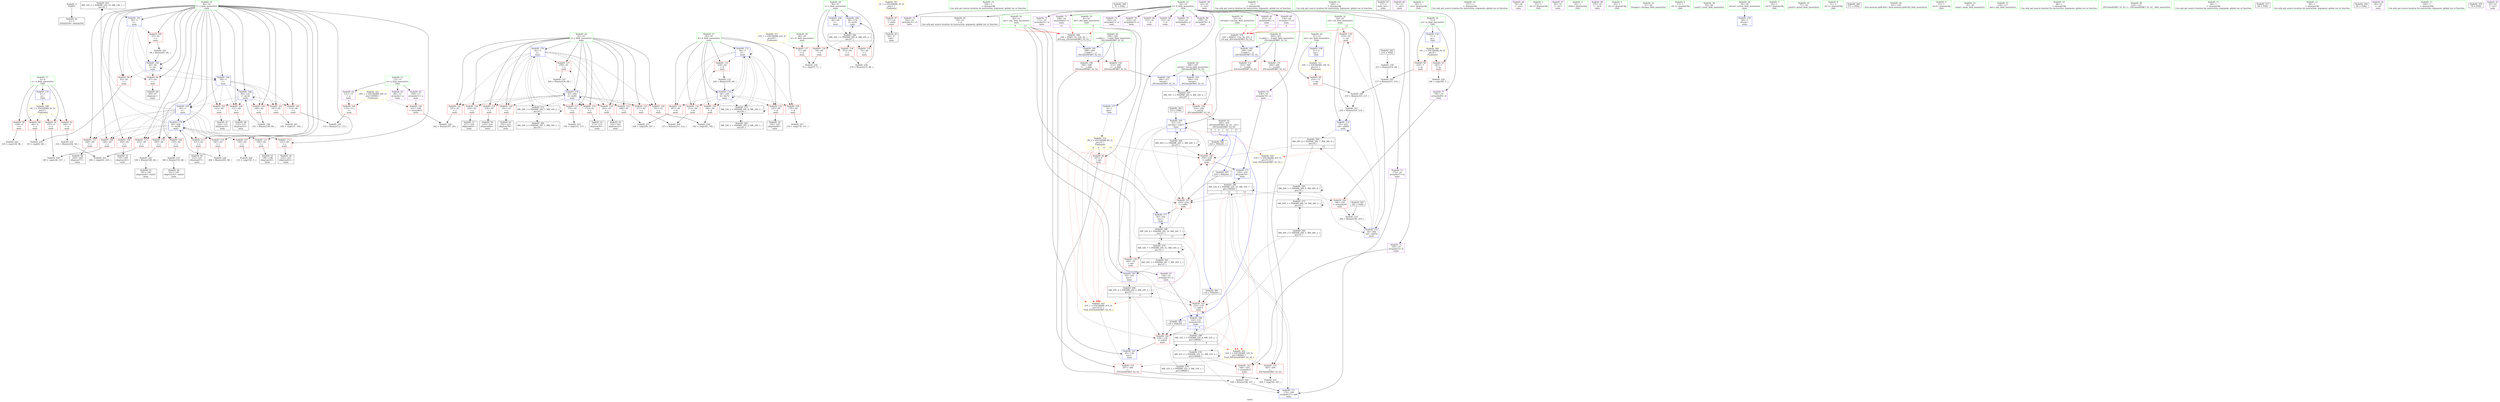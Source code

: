 digraph "SVFG" {
	label="SVFG";

	Node0x563202b89240 [shape=record,color=grey,label="{NodeID: 0\nNullPtr}"];
	Node0x563202b89240 -> Node0x563202baaf00[style=solid];
	Node0x563202bc4a00 [shape=record,color=black,label="{NodeID: 263\nMR_14V_2 = PHI(MR_14V_10, MR_14V_1, )\npts\{41 \}\n}"];
	Node0x563202bc4a00 -> Node0x563202bb3110[style=dashed];
	Node0x563202bb4080 [shape=record,color=blue,label="{NodeID: 180\n46\<--274\nt\<--inc92\nmain\n}"];
	Node0x563202bb4080 -> Node0x563202bc5900[style=dashed];
	Node0x563202bab510 [shape=record,color=red,label="{NodeID: 97\n57\<--24\n\<--stdin\nmain\n}"];
	Node0x563202bab510 -> Node0x563202bab1d0[style=solid];
	Node0x563202ba9690 [shape=record,color=green,label="{NodeID: 14\n104\<--1\n\<--dummyObj\nCan only get source location for instruction, argument, global var or function.}"];
	Node0x563202be7180 [shape=record,color=black,label="{NodeID: 360\n91 = PHI()\n}"];
	Node0x563202bac070 [shape=record,color=red,label="{NodeID: 111\n198\<--40\n\<--i\nmain\n}"];
	Node0x563202bac070 -> Node0x563202baca10[style=solid];
	Node0x563202baa280 [shape=record,color=green,label="{NodeID: 28\n46\<--47\nt\<--t_field_insensitive\nmain\n}"];
	Node0x563202baa280 -> Node0x563202bb1a60[style=solid];
	Node0x563202baa280 -> Node0x563202bb1b30[style=solid];
	Node0x563202baa280 -> Node0x563202bb1c00[style=solid];
	Node0x563202baa280 -> Node0x563202bb3040[style=solid];
	Node0x563202baa280 -> Node0x563202bb4080[style=solid];
	Node0x563202bb1310 [shape=record,color=red,label="{NodeID: 125\n234\<--42\n\<--j\nmain\n}"];
	Node0x563202bb1310 -> Node0x563202bacd50[style=solid];
	Node0x563202baaf00 [shape=record,color=black,label="{NodeID: 42\n2\<--3\ndummyVal\<--dummyVal\n}"];
	Node0x563202bb1e70 [shape=record,color=red,label="{NodeID: 139\n219\<--54\n\<--val\nmain\n}"];
	Node0x563202bb1e70 -> Node0x563202bb8c30[style=solid];
	Node0x563202bacae0 [shape=record,color=black,label="{NodeID: 56\n224\<--223\nidxprom62\<--\nmain\n}"];
	Node0x563202bb84b0 [shape=record,color=grey,label="{NodeID: 236\n274 = Binary(273, 68, )\n}"];
	Node0x563202bb84b0 -> Node0x563202bb4080[style=solid];
	Node0x563202bb29d0 [shape=record,color=red,label="{NodeID: 153\n305\<--304\n\<--\n_ZSt3minIiERKT_S2_S2_\n}"];
	Node0x563202bb29d0 -> Node0x563202bafb90[style=solid];
	Node0x563202bad640 [shape=record,color=purple,label="{NodeID: 70\n162\<--16\narrayidx31\<--d\nmain\n}"];
	Node0x563202bb99b0 [shape=record,color=grey,label="{NodeID: 250\n72 = cmp(70, 71, )\n}"];
	Node0x563202bb35f0 [shape=record,color=blue,label="{NodeID: 167\n50\<--136\nans\<--\nmain\n}"];
	Node0x563202bb35f0 -> Node0x563202bcf300[style=dashed];
	Node0x563202bae1a0 [shape=record,color=purple,label="{NodeID: 84\n63\<--25\n\<--.str.2\nmain\n}"];
	Node0x563202b896e0 [shape=record,color=green,label="{NodeID: 1\n5\<--1\n\<--dummyObj\nCan only get source location for instruction, argument, global var or function.}"];
	Node0x563202bc4f00 [shape=record,color=black,label="{NodeID: 264\nMR_16V_2 = PHI(MR_16V_3, MR_16V_1, )\npts\{43 \}\n}"];
	Node0x563202bc4f00 -> Node0x563202bc7700[style=dashed];
	Node0x563202bb4150 [shape=record,color=blue,label="{NodeID: 181\n298\<--294\n__a.addr\<--__a\n_ZSt3minIiERKT_S2_S2_\n}"];
	Node0x563202bb4150 -> Node0x563202bb2690[style=dashed];
	Node0x563202bb4150 -> Node0x563202bb2760[style=dashed];
	Node0x563202bab5e0 [shape=record,color=red,label="{NodeID: 98\n83\<--40\n\<--i\nmain\n}"];
	Node0x563202bab5e0 -> Node0x563202bb0190[style=solid];
	Node0x563202ba9720 [shape=record,color=green,label="{NodeID: 15\n109\<--1\n\<--dummyObj\nCan only get source location for instruction, argument, global var or function.}"];
	Node0x563202be7280 [shape=record,color=black,label="{NodeID: 361\n203 = PHI()\n}"];
	Node0x563202be7280 -> Node0x563202bb8030[style=solid];
	Node0x563202bac140 [shape=record,color=red,label="{NodeID: 112\n223\<--40\n\<--i\nmain\n}"];
	Node0x563202bac140 -> Node0x563202bacae0[style=solid];
	Node0x563202baa350 [shape=record,color=green,label="{NodeID: 29\n48\<--49\ntt\<--tt_field_insensitive\nmain\n}"];
	Node0x563202baa350 -> Node0x563202bb1cd0[style=solid];
	Node0x563202bb13e0 [shape=record,color=red,label="{NodeID: 126\n251\<--42\n\<--j\nmain\n}"];
	Node0x563202bb13e0 -> Node0x563202bacef0[style=solid];
	Node0x563202bab000 [shape=record,color=black,label="{NodeID: 43\n37\<--5\nmain_ret\<--\nmain\n}"];
	Node0x563202bb1f40 [shape=record,color=red,label="{NodeID: 140\n112\<--111\n\<--\nmain\n}"];
	Node0x563202bb1f40 -> Node0x563202bb90b0[style=solid];
	Node0x563202bacbb0 [shape=record,color=black,label="{NodeID: 57\n227\<--226\nidxprom64\<--\nmain\n}"];
	Node0x563202bb8630 [shape=record,color=grey,label="{NodeID: 237\n160 = Binary(159, 68, )\n}"];
	Node0x563202bb8630 -> Node0x563202bac530[style=solid];
	Node0x563202bb2aa0 [shape=record,color=red,label="{NodeID: 154\n307\<--306\n\<--\n_ZSt3minIiERKT_S2_S2_\n}"];
	Node0x563202bb2aa0 -> Node0x563202bafb90[style=solid];
	Node0x563202bad710 [shape=record,color=purple,label="{NodeID: 71\n165\<--16\narrayidx33\<--d\nmain\n}"];
	Node0x563202bad710 -> Node0x563202bb21b0[style=solid];
	Node0x563202bb9b30 [shape=record,color=grey,label="{NodeID: 251\n208 = cmp(206, 207, )\n}"];
	Node0x563202bb36c0 [shape=record,color=blue,label="{NodeID: 168\n40\<--141\ni\<--inc20\nmain\n}"];
	Node0x563202bb36c0 -> Node0x563202bab850[style=dashed];
	Node0x563202bb36c0 -> Node0x563202bab920[style=dashed];
	Node0x563202bb36c0 -> Node0x563202bab9f0[style=dashed];
	Node0x563202bb36c0 -> Node0x563202babac0[style=dashed];
	Node0x563202bb36c0 -> Node0x563202babb90[style=dashed];
	Node0x563202bb36c0 -> Node0x563202bb36c0[style=dashed];
	Node0x563202bb36c0 -> Node0x563202bb3790[style=dashed];
	Node0x563202bae270 [shape=record,color=purple,label="{NodeID: 85\n75\<--27\n\<--.str.3\nmain\n}"];
	Node0x563202b87ab0 [shape=record,color=green,label="{NodeID: 2\n20\<--1\n.str\<--dummyObj\nGlob }"];
	Node0x563202bc5400 [shape=record,color=black,label="{NodeID: 265\nMR_18V_2 = PHI(MR_18V_3, MR_18V_1, )\npts\{45 \}\n}"];
	Node0x563202bc5400 -> Node0x563202bc7c00[style=dashed];
	Node0x563202bb4220 [shape=record,color=blue,label="{NodeID: 182\n300\<--295\n__b.addr\<--__b\n_ZSt3minIiERKT_S2_S2_\n}"];
	Node0x563202bb4220 -> Node0x563202bb2830[style=dashed];
	Node0x563202bb4220 -> Node0x563202bb2900[style=dashed];
	Node0x563202bab6b0 [shape=record,color=red,label="{NodeID: 99\n87\<--40\n\<--i\nmain\n}"];
	Node0x563202bab6b0 -> Node0x563202bab2a0[style=solid];
	Node0x563202ba97b0 [shape=record,color=green,label="{NodeID: 16\n157\<--1\n\<--dummyObj\nCan only get source location for instruction, argument, global var or function.}"];
	Node0x563202be73e0 [shape=record,color=black,label="{NodeID: 362\n214 = PHI()\n}"];
	Node0x563202be73e0 -> Node0x563202bb8930[style=solid];
	Node0x563202bac210 [shape=record,color=red,label="{NodeID: 113\n231\<--40\n\<--i\nmain\n}"];
	Node0x563202bac210 -> Node0x563202bacc80[style=solid];
	Node0x563202baa420 [shape=record,color=green,label="{NodeID: 30\n50\<--51\nans\<--ans_field_insensitive\nmain\n|{|<s4>9|<s5>13}}"];
	Node0x563202baa420 -> Node0x563202bb1da0[style=solid];
	Node0x563202baa420 -> Node0x563202bb32b0[style=solid];
	Node0x563202baa420 -> Node0x563202bb35f0[style=solid];
	Node0x563202baa420 -> Node0x563202bb3e10[style=solid];
	Node0x563202baa420:s4 -> Node0x563202be7bc0[style=solid,color=red];
	Node0x563202baa420:s5 -> Node0x563202be7bc0[style=solid,color=red];
	Node0x563202bb14b0 [shape=record,color=red,label="{NodeID: 127\n259\<--42\n\<--j\nmain\n}"];
	Node0x563202bb14b0 -> Node0x563202bb9530[style=solid];
	Node0x563202bab0d0 [shape=record,color=black,label="{NodeID: 44\n18\<--16\n\<--d\nCan only get source location for instruction, argument, global var or function.}"];
	Node0x563202bd1b80 [shape=record,color=yellow,style=double,label="{NodeID: 307\n2V_1 = ENCHI(MR_2V_0)\npts\{1 \}\nFun[main]}"];
	Node0x563202bd1b80 -> Node0x563202bab510[style=dashed];
	Node0x563202bb2010 [shape=record,color=red,label="{NodeID: 141\n122\<--119\n\<--call12\nmain\n}"];
	Node0x563202bb2010 -> Node0x563202bb3520[style=solid];
	Node0x563202bacc80 [shape=record,color=black,label="{NodeID: 58\n232\<--231\nidxprom67\<--\nmain\n}"];
	Node0x563202bd27f0 [shape=record,color=yellow,style=double,label="{NodeID: 321\n30V_1 = ENCHI(MR_30V_0)\npts\{150000 \}\nFun[main]}"];
	Node0x563202bd27f0 -> Node0x563202bb1f40[style=dashed];
	Node0x563202bd27f0 -> Node0x563202bb2350[style=dashed];
	Node0x563202bb87b0 [shape=record,color=grey,label="{NodeID: 238\n141 = Binary(140, 68, )\n}"];
	Node0x563202bb87b0 -> Node0x563202bb36c0[style=solid];
	Node0x563202bb2b70 [shape=record,color=blue,label="{NodeID: 155\n4\<--5\nn\<--\nGlob }"];
	Node0x563202bb2b70 -> Node0x563202bd1c90[style=dashed];
	Node0x563202bad7e0 [shape=record,color=purple,label="{NodeID: 72\n171\<--16\narrayidx35\<--d\nmain\n}"];
	Node0x563202bb9cb0 [shape=record,color=grey,label="{NodeID: 252\n246 = cmp(243, 245, )\n}"];
	Node0x563202bb3790 [shape=record,color=blue,label="{NodeID: 169\n40\<--5\ni\<--\nmain\n}"];
	Node0x563202bb3790 -> Node0x563202babc60[style=dashed];
	Node0x563202bb3790 -> Node0x563202babd30[style=dashed];
	Node0x563202bb3790 -> Node0x563202babe00[style=dashed];
	Node0x563202bb3790 -> Node0x563202babed0[style=dashed];
	Node0x563202bb3790 -> Node0x563202babfa0[style=dashed];
	Node0x563202bb3790 -> Node0x563202bac070[style=dashed];
	Node0x563202bb3790 -> Node0x563202bac140[style=dashed];
	Node0x563202bb3790 -> Node0x563202bac210[style=dashed];
	Node0x563202bb3790 -> Node0x563202bac2e0[style=dashed];
	Node0x563202bb3790 -> Node0x563202bac3b0[style=dashed];
	Node0x563202bb3790 -> Node0x563202bb0bc0[style=dashed];
	Node0x563202bb3790 -> Node0x563202bb3fb0[style=dashed];
	Node0x563202bb3790 -> Node0x563202bc4a00[style=dashed];
	Node0x563202bae340 [shape=record,color=purple,label="{NodeID: 86\n79\<--29\n\<--.str.4\nmain\n}"];
	Node0x563202b881d0 [shape=record,color=green,label="{NodeID: 3\n22\<--1\n.str.1\<--dummyObj\nGlob }"];
	Node0x563202bc5900 [shape=record,color=black,label="{NodeID: 266\nMR_20V_3 = PHI(MR_20V_4, MR_20V_2, )\npts\{47 \}\n}"];
	Node0x563202bc5900 -> Node0x563202bb1a60[style=dashed];
	Node0x563202bc5900 -> Node0x563202bb1b30[style=dashed];
	Node0x563202bc5900 -> Node0x563202bb1c00[style=dashed];
	Node0x563202bc5900 -> Node0x563202bb4080[style=dashed];
	Node0x563202bb42f0 [shape=record,color=blue,label="{NodeID: 183\n296\<--310\nretval\<--\n_ZSt3minIiERKT_S2_S2_\n}"];
	Node0x563202bb42f0 -> Node0x563202bcc600[style=dashed];
	Node0x563202bab780 [shape=record,color=red,label="{NodeID: 100\n93\<--40\n\<--i\nmain\n}"];
	Node0x563202bab780 -> Node0x563202bb8db0[style=solid];
	Node0x563202ba9840 [shape=record,color=green,label="{NodeID: 17\n4\<--6\nn\<--n_field_insensitive\nGlob }"];
	Node0x563202ba9840 -> Node0x563202bae5b0[style=solid];
	Node0x563202ba9840 -> Node0x563202bae680[style=solid];
	Node0x563202ba9840 -> Node0x563202bae750[style=solid];
	Node0x563202ba9840 -> Node0x563202bae820[style=solid];
	Node0x563202ba9840 -> Node0x563202bb2b70[style=solid];
	Node0x563202be74e0 [shape=record,color=black,label="{NodeID: 363\n115 = PHI()\n}"];
	Node0x563202be74e0 -> Node0x563202bb3450[style=solid];
	Node0x563202bac2e0 [shape=record,color=red,label="{NodeID: 114\n243\<--40\n\<--i\nmain\n}"];
	Node0x563202bac2e0 -> Node0x563202bb9cb0[style=solid];
	Node0x563202baa4f0 [shape=record,color=green,label="{NodeID: 31\n52\<--53\nref.tmp\<--ref.tmp_field_insensitive\nmain\n|{|<s1>8}}"];
	Node0x563202baa4f0 -> Node0x563202bb3450[style=solid];
	Node0x563202baa4f0:s1 -> Node0x563202be7fd0[style=solid,color=red];
	Node0x563202bb1580 [shape=record,color=red,label="{NodeID: 128\n178\<--44\n\<--k\nmain\n}"];
	Node0x563202bb1580 -> Node0x563202bafe90[style=solid];
	Node0x563202bab1d0 [shape=record,color=black,label="{NodeID: 45\n60\<--57\ncall\<--\nmain\n}"];
	Node0x563202bd1c90 [shape=record,color=yellow,style=double,label="{NodeID: 308\n4V_1 = ENCHI(MR_4V_0)\npts\{6 \}\nFun[main]}"];
	Node0x563202bd1c90 -> Node0x563202bae5b0[style=dashed];
	Node0x563202bd1c90 -> Node0x563202bae680[style=dashed];
	Node0x563202bd1c90 -> Node0x563202bae750[style=dashed];
	Node0x563202bd1c90 -> Node0x563202bae820[style=dashed];
	Node0x563202bb20e0 [shape=record,color=red,label="{NodeID: 142\n136\<--135\n\<--call18\nmain\n}"];
	Node0x563202bb20e0 -> Node0x563202bb35f0[style=solid];
	Node0x563202bacd50 [shape=record,color=black,label="{NodeID: 59\n235\<--234\nidxprom69\<--\nmain\n}"];
	Node0x563202bb8930 [shape=record,color=grey,label="{NodeID: 239\n215 = Binary(214, 68, )\n}"];
	Node0x563202bb8930 -> Node0x563202bb9230[style=solid];
	Node0x563202bb2c70 [shape=record,color=blue,label="{NodeID: 156\n7\<--5\nm\<--\nGlob }"];
	Node0x563202bb2c70 -> Node0x563202bd1d70[style=dashed];
	Node0x563202bad8b0 [shape=record,color=purple,label="{NodeID: 73\n174\<--16\narrayidx37\<--d\nmain\n}"];
	Node0x563202bad8b0 -> Node0x563202bb3930[style=solid];
	Node0x563202bb9e30 [shape=record,color=grey,label="{NodeID: 253\n156 = cmp(155, 157, )\n}"];
	Node0x563202bb3860 [shape=record,color=blue,label="{NodeID: 170\n42\<--5\nj\<--\nmain\n}"];
	Node0x563202bb3860 -> Node0x563202bb0c90[style=dashed];
	Node0x563202bb3860 -> Node0x563202bb0d60[style=dashed];
	Node0x563202bb3860 -> Node0x563202bb0e30[style=dashed];
	Node0x563202bb3860 -> Node0x563202bb0f00[style=dashed];
	Node0x563202bb3860 -> Node0x563202bb0fd0[style=dashed];
	Node0x563202bb3860 -> Node0x563202bb10a0[style=dashed];
	Node0x563202bb3860 -> Node0x563202bb1170[style=dashed];
	Node0x563202bb3860 -> Node0x563202bb1240[style=dashed];
	Node0x563202bb3860 -> Node0x563202bb1310[style=dashed];
	Node0x563202bb3860 -> Node0x563202bb13e0[style=dashed];
	Node0x563202bb3860 -> Node0x563202bb14b0[style=dashed];
	Node0x563202bb3860 -> Node0x563202bb3ee0[style=dashed];
	Node0x563202bb3860 -> Node0x563202bc7700[style=dashed];
	Node0x563202bae410 [shape=record,color=purple,label="{NodeID: 87\n90\<--31\n\<--.str.5\nmain\n}"];
	Node0x563202b88260 [shape=record,color=green,label="{NodeID: 4\n24\<--1\nstdin\<--dummyObj\nGlob }"];
	Node0x563202bc5e00 [shape=record,color=black,label="{NodeID: 267\nMR_24V_2 = PHI(MR_24V_7, MR_24V_1, )\npts\{51 \}\n}"];
	Node0x563202bc5e00 -> Node0x563202bb32b0[style=dashed];
	Node0x563202bb43c0 [shape=record,color=blue,label="{NodeID: 184\n296\<--313\nretval\<--\n_ZSt3minIiERKT_S2_S2_\n}"];
	Node0x563202bb43c0 -> Node0x563202bcc600[style=dashed];
	Node0x563202bab850 [shape=record,color=red,label="{NodeID: 101\n107\<--40\n\<--i\nmain\n}"];
	Node0x563202bab850 -> Node0x563202bb0490[style=solid];
	Node0x563202ba9940 [shape=record,color=green,label="{NodeID: 18\n7\<--8\nm\<--m_field_insensitive\nGlob }"];
	Node0x563202ba9940 -> Node0x563202bae8f0[style=solid];
	Node0x563202ba9940 -> Node0x563202bae9c0[style=solid];
	Node0x563202ba9940 -> Node0x563202bb2c70[style=solid];
	Node0x563202be75e0 [shape=record,color=black,label="{NodeID: 364\n119 = PHI(293, )\n}"];
	Node0x563202be75e0 -> Node0x563202bb2010[style=solid];
	Node0x563202bac3b0 [shape=record,color=red,label="{NodeID: 115\n248\<--40\n\<--i\nmain\n}"];
	Node0x563202bac3b0 -> Node0x563202bace20[style=solid];
	Node0x563202baa5c0 [shape=record,color=green,label="{NodeID: 32\n54\<--55\nval\<--val_field_insensitive\nmain\n|{|<s3>12}}"];
	Node0x563202baa5c0 -> Node0x563202bb1e70[style=solid];
	Node0x563202baa5c0 -> Node0x563202bb3ad0[style=solid];
	Node0x563202baa5c0 -> Node0x563202bb3ba0[style=solid];
	Node0x563202baa5c0:s3 -> Node0x563202be7fd0[style=solid,color=red];
	Node0x563202bb1650 [shape=record,color=red,label="{NodeID: 129\n182\<--44\n\<--k\nmain\n}"];
	Node0x563202bb1650 -> Node0x563202bafd10[style=solid];
	Node0x563202bab2a0 [shape=record,color=black,label="{NodeID: 46\n88\<--87\nidxprom\<--\nmain\n}"];
	Node0x563202bd1d70 [shape=record,color=yellow,style=double,label="{NodeID: 309\n6V_1 = ENCHI(MR_6V_0)\npts\{8 \}\nFun[main]}"];
	Node0x563202bd1d70 -> Node0x563202bae8f0[style=dashed];
	Node0x563202bd1d70 -> Node0x563202bae9c0[style=dashed];
	Node0x563202bb21b0 [shape=record,color=red,label="{NodeID: 143\n166\<--165\n\<--arrayidx33\nmain\n}"];
	Node0x563202bb21b0 -> Node0x563202bb9830[style=solid];
	Node0x563202bace20 [shape=record,color=black,label="{NodeID: 60\n249\<--248\nidxprom77\<--\nmain\n}"];
	Node0x563202bb8ab0 [shape=record,color=grey,label="{NodeID: 240\n218 = Binary(210, 217, )\n}"];
	Node0x563202bb8ab0 -> Node0x563202bb8c30[style=solid];
	Node0x563202bb2d70 [shape=record,color=blue,label="{NodeID: 157\n9\<--5\ndel\<--\nGlob }"];
	Node0x563202bb2d70 -> Node0x563202bd1e50[style=dashed];
	Node0x563202bad980 [shape=record,color=purple,label="{NodeID: 74\n192\<--16\narrayidx47\<--d\nmain\n}"];
	Node0x563202bb9fb0 [shape=record,color=grey,label="{NodeID: 254\n186 = cmp(185, 5, )\n}"];
	Node0x563202bb3930 [shape=record,color=blue,label="{NodeID: 171\n174\<--168\narrayidx37\<--add\nmain\n}"];
	Node0x563202bb3930 -> Node0x563202bcc100[style=dashed];
	Node0x563202bae4e0 [shape=record,color=purple,label="{NodeID: 88\n270\<--33\n\<--.str.6\nmain\n}"];
	Node0x563202b88020 [shape=record,color=green,label="{NodeID: 5\n25\<--1\n.str.2\<--dummyObj\nGlob }"];
	Node0x563202bc6300 [shape=record,color=black,label="{NodeID: 268\nMR_26V_2 = PHI(MR_26V_3, MR_26V_1, )\npts\{53 \}\n}"];
	Node0x563202bc6300 -> Node0x563202bb2420[style=dashed];
	Node0x563202bc6300 -> Node0x563202bb24f0[style=dashed];
	Node0x563202bc6300 -> Node0x563202bb3450[style=dashed];
	Node0x563202bc6300 -> Node0x563202bc6300[style=dashed];
	Node0x563202bab920 [shape=record,color=red,label="{NodeID: 102\n113\<--40\n\<--i\nmain\n}"];
	Node0x563202bab920 -> Node0x563202bb90b0[style=solid];
	Node0x563202ba9a40 [shape=record,color=green,label="{NodeID: 19\n9\<--10\ndel\<--del_field_insensitive\nGlob |{|<s2>8}}"];
	Node0x563202ba9a40 -> Node0x563202baea90[style=solid];
	Node0x563202ba9a40 -> Node0x563202bb2d70[style=solid];
	Node0x563202ba9a40:s2 -> Node0x563202be7bc0[style=solid,color=red];
	Node0x563202be7770 [shape=record,color=black,label="{NodeID: 365\n135 = PHI(293, )\n}"];
	Node0x563202be7770 -> Node0x563202bb20e0[style=solid];
	Node0x563202bb0bc0 [shape=record,color=red,label="{NodeID: 116\n265\<--40\n\<--i\nmain\n}"];
	Node0x563202bb0bc0 -> Node0x563202bb96b0[style=solid];
	Node0x563202baa690 [shape=record,color=green,label="{NodeID: 33\n61\<--62\nfreopen\<--freopen_field_insensitive\n}"];
	Node0x563202bcf300 [shape=record,color=black,label="{NodeID: 296\nMR_24V_4 = PHI(MR_24V_6, MR_24V_3, )\npts\{51 \}\n|{|<s5>9}}"];
	Node0x563202bcf300 -> Node0x563202bb2010[style=dashed];
	Node0x563202bcf300 -> Node0x563202bb20e0[style=dashed];
	Node0x563202bcf300 -> Node0x563202bb35f0[style=dashed];
	Node0x563202bcf300 -> Node0x563202bc8100[style=dashed];
	Node0x563202bcf300 -> Node0x563202bcf300[style=dashed];
	Node0x563202bcf300:s5 -> Node0x563202bd1800[style=dashed,color=red];
	Node0x563202bb1720 [shape=record,color=red,label="{NodeID: 130\n193\<--44\n\<--k\nmain\n}"];
	Node0x563202bb1720 -> Node0x563202bac940[style=solid];
	Node0x563202bab370 [shape=record,color=black,label="{NodeID: 47\n124\<--123\nidxprom13\<--\nmain\n}"];
	Node0x563202bd1e50 [shape=record,color=yellow,style=double,label="{NodeID: 310\n8V_1 = ENCHI(MR_8V_0)\npts\{10 \}\nFun[main]|{|<s5>8|<s6>9|<s7>12|<s8>13}}"];
	Node0x563202bd1e50 -> Node0x563202baea90[style=dashed];
	Node0x563202bd1e50 -> Node0x563202bb2010[style=dashed];
	Node0x563202bd1e50 -> Node0x563202bb20e0[style=dashed];
	Node0x563202bd1e50 -> Node0x563202bb2420[style=dashed];
	Node0x563202bd1e50 -> Node0x563202bb24f0[style=dashed];
	Node0x563202bd1e50:s5 -> Node0x563202bd1800[style=dashed,color=red];
	Node0x563202bd1e50:s6 -> Node0x563202bd1800[style=dashed,color=red];
	Node0x563202bd1e50:s7 -> Node0x563202bd1800[style=dashed,color=red];
	Node0x563202bd1e50:s8 -> Node0x563202bd1800[style=dashed,color=red];
	Node0x563202bb2280 [shape=record,color=red,label="{NodeID: 144\n196\<--195\n\<--arrayidx49\nmain\n}"];
	Node0x563202bb2280 -> Node0x563202bb8030[style=solid];
	Node0x563202bacef0 [shape=record,color=black,label="{NodeID: 61\n252\<--251\nidxprom79\<--\nmain\n}"];
	Node0x563202bb8c30 [shape=record,color=grey,label="{NodeID: 241\n220 = Binary(219, 218, )\n}"];
	Node0x563202bb8c30 -> Node0x563202bb3ba0[style=solid];
	Node0x563202bb2e70 [shape=record,color=blue,label="{NodeID: 158\n11\<--5\nins\<--\nGlob }"];
	Node0x563202bb2e70 -> Node0x563202bd1f30[style=dashed];
	Node0x563202bada50 [shape=record,color=purple,label="{NodeID: 75\n195\<--16\narrayidx49\<--d\nmain\n}"];
	Node0x563202bada50 -> Node0x563202bb2280[style=solid];
	Node0x563202bafb90 [shape=record,color=grey,label="{NodeID: 255\n308 = cmp(305, 307, )\n}"];
	Node0x563202bb3a00 [shape=record,color=blue,label="{NodeID: 172\n44\<--5\nk\<--\nmain\n}"];
	Node0x563202bb3a00 -> Node0x563202bb1580[style=dashed];
	Node0x563202bb3a00 -> Node0x563202bb1650[style=dashed];
	Node0x563202bb3a00 -> Node0x563202bb1720[style=dashed];
	Node0x563202bb3a00 -> Node0x563202bb17f0[style=dashed];
	Node0x563202bb3a00 -> Node0x563202bb18c0[style=dashed];
	Node0x563202bb3a00 -> Node0x563202bb1990[style=dashed];
	Node0x563202bb3a00 -> Node0x563202bb3a00[style=dashed];
	Node0x563202bb3a00 -> Node0x563202bb3d40[style=dashed];
	Node0x563202bb3a00 -> Node0x563202bc7c00[style=dashed];
	Node0x563202bae5b0 [shape=record,color=red,label="{NodeID: 89\n84\<--4\n\<--n\nmain\n}"];
	Node0x563202bae5b0 -> Node0x563202bb0190[style=solid];
	Node0x563202b880b0 [shape=record,color=green,label="{NodeID: 6\n27\<--1\n.str.3\<--dummyObj\nGlob }"];
	Node0x563202bc6800 [shape=record,color=black,label="{NodeID: 269\nMR_28V_2 = PHI(MR_28V_3, MR_28V_1, )\npts\{55 \}\n}"];
	Node0x563202bc6800 -> Node0x563202bb2010[style=dashed];
	Node0x563202bc6800 -> Node0x563202bb20e0[style=dashed];
	Node0x563202bc6800 -> Node0x563202bc8600[style=dashed];
	Node0x563202bab9f0 [shape=record,color=red,label="{NodeID: 103\n123\<--40\n\<--i\nmain\n}"];
	Node0x563202bab9f0 -> Node0x563202bab370[style=solid];
	Node0x563202ba9b40 [shape=record,color=green,label="{NodeID: 20\n11\<--12\nins\<--ins_field_insensitive\nGlob }"];
	Node0x563202ba9b40 -> Node0x563202bab440[style=solid];
	Node0x563202ba9b40 -> Node0x563202bb2e70[style=solid];
	Node0x563202be7870 [shape=record,color=black,label="{NodeID: 366\n229 = PHI(293, )\n}"];
	Node0x563202be7870 -> Node0x563202bb2420[style=solid];
	Node0x563202bb0c90 [shape=record,color=red,label="{NodeID: 117\n155\<--42\n\<--j\nmain\n}"];
	Node0x563202bb0c90 -> Node0x563202bb9e30[style=solid];
	Node0x563202baa790 [shape=record,color=green,label="{NodeID: 34\n65\<--66\nscanf\<--scanf_field_insensitive\n}"];
	Node0x563202bb17f0 [shape=record,color=red,label="{NodeID: 131\n207\<--44\n\<--k\nmain\n}"];
	Node0x563202bb17f0 -> Node0x563202bb9b30[style=solid];
	Node0x563202bac460 [shape=record,color=black,label="{NodeID: 48\n132\<--131\nidxprom16\<--\nmain\n}"];
	Node0x563202bd1f30 [shape=record,color=yellow,style=double,label="{NodeID: 311\n10V_1 = ENCHI(MR_10V_0)\npts\{12 \}\nFun[main]}"];
	Node0x563202bd1f30 -> Node0x563202bab440[style=dashed];
	Node0x563202bb2350 [shape=record,color=red,label="{NodeID: 145\n201\<--200\n\<--arrayidx51\nmain\n}"];
	Node0x563202bb2350 -> Node0x563202bb81b0[style=solid];
	Node0x563202bacfc0 [shape=record,color=black,label="{NodeID: 62\n293\<--316\n_ZSt3minIiERKT_S2_S2__ret\<--\n_ZSt3minIiERKT_S2_S2_\n|{<s0>8|<s1>9|<s2>12|<s3>13}}"];
	Node0x563202bacfc0:s0 -> Node0x563202be75e0[style=solid,color=blue];
	Node0x563202bacfc0:s1 -> Node0x563202be7770[style=solid,color=blue];
	Node0x563202bacfc0:s2 -> Node0x563202be7870[style=solid,color=blue];
	Node0x563202bacfc0:s3 -> Node0x563202be79b0[style=solid,color=blue];
	Node0x563202bb8db0 [shape=record,color=grey,label="{NodeID: 242\n94 = Binary(93, 68, )\n}"];
	Node0x563202bb8db0 -> Node0x563202bb31e0[style=solid];
	Node0x563202bb2f70 [shape=record,color=blue,label="{NodeID: 159\n38\<--5\nretval\<--\nmain\n}"];
	Node0x563202badb20 [shape=record,color=purple,label="{NodeID: 76\n225\<--16\narrayidx63\<--d\nmain\n}"];
	Node0x563202bafd10 [shape=record,color=grey,label="{NodeID: 256\n183 = cmp(181, 182, )\n}"];
	Node0x563202bb3ad0 [shape=record,color=blue,label="{NodeID: 173\n54\<--204\nval\<--add54\nmain\n}"];
	Node0x563202bb3ad0 -> Node0x563202bb1e70[style=dashed];
	Node0x563202bb3ad0 -> Node0x563202bb3ba0[style=dashed];
	Node0x563202bb3ad0 -> Node0x563202bd0200[style=dashed];
	Node0x563202bae680 [shape=record,color=red,label="{NodeID: 90\n128\<--4\n\<--n\nmain\n}"];
	Node0x563202bae680 -> Node0x563202bb0610[style=solid];
	Node0x563202b89420 [shape=record,color=green,label="{NodeID: 7\n29\<--1\n.str.4\<--dummyObj\nGlob }"];
	Node0x563202bc6d00 [shape=record,color=black,label="{NodeID: 270\nMR_32V_2 = PHI(MR_32V_5, MR_32V_1, )\npts\{190000 \}\n}"];
	Node0x563202bc6d00 -> Node0x563202bcfd00[style=dashed];
	Node0x563202babac0 [shape=record,color=red,label="{NodeID: 104\n131\<--40\n\<--i\nmain\n}"];
	Node0x563202babac0 -> Node0x563202bac460[style=solid];
	Node0x563202ba9c40 [shape=record,color=green,label="{NodeID: 21\n13\<--15\na\<--a_field_insensitive\nGlob }"];
	Node0x563202ba9c40 -> Node0x563202bad090[style=solid];
	Node0x563202ba9c40 -> Node0x563202bad160[style=solid];
	Node0x563202ba9c40 -> Node0x563202bad230[style=solid];
	Node0x563202be79b0 [shape=record,color=black,label="{NodeID: 367\n254 = PHI(293, )\n}"];
	Node0x563202be79b0 -> Node0x563202bb24f0[style=solid];
	Node0x563202bb0d60 [shape=record,color=red,label="{NodeID: 118\n163\<--42\n\<--j\nmain\n}"];
	Node0x563202bb0d60 -> Node0x563202bac600[style=solid];
	Node0x563202baa890 [shape=record,color=green,label="{NodeID: 35\n77\<--78\nprintf\<--printf_field_insensitive\n}"];
	Node0x563202bcfd00 [shape=record,color=black,label="{NodeID: 298\nMR_32V_3 = PHI(MR_32V_4, MR_32V_2, )\npts\{190000 \}\n|{|<s3>8}}"];
	Node0x563202bcfd00 -> Node0x563202bb2010[style=dashed];
	Node0x563202bcfd00 -> Node0x563202bb3520[style=dashed];
	Node0x563202bcfd00 -> Node0x563202bc8b00[style=dashed];
	Node0x563202bcfd00:s3 -> Node0x563202bd1720[style=dashed,color=red];
	Node0x563202bb18c0 [shape=record,color=red,label="{NodeID: 132\n212\<--44\n\<--k\nmain\n}"];
	Node0x563202bb18c0 -> Node0x563202bb93b0[style=solid];
	Node0x563202bac530 [shape=record,color=black,label="{NodeID: 49\n161\<--160\nidxprom30\<--sub29\nmain\n}"];
	Node0x563202bb2420 [shape=record,color=red,label="{NodeID: 146\n230\<--229\n\<--call66\nmain\n}"];
	Node0x563202bb2420 -> Node0x563202bb3c70[style=solid];
	Node0x563202bad090 [shape=record,color=purple,label="{NodeID: 63\n89\<--13\narrayidx\<--a\nmain\n}"];
	Node0x563202bb8f30 [shape=record,color=grey,label="{NodeID: 243\n190 = Binary(189, 68, )\n}"];
	Node0x563202bb8f30 -> Node0x563202bac870[style=solid];
	Node0x563202bb3040 [shape=record,color=blue,label="{NodeID: 160\n46\<--68\nt\<--\nmain\n}"];
	Node0x563202bb3040 -> Node0x563202bc5900[style=dashed];
	Node0x563202badbf0 [shape=record,color=purple,label="{NodeID: 77\n228\<--16\narrayidx65\<--d\nmain\n|{<s0>12}}"];
	Node0x563202badbf0:s0 -> Node0x563202be7bc0[style=solid,color=red];
	Node0x563202bafe90 [shape=record,color=grey,label="{NodeID: 257\n179 = cmp(178, 157, )\n}"];
	Node0x563202bb3ba0 [shape=record,color=blue,label="{NodeID: 174\n54\<--220\nval\<--add60\nmain\n}"];
	Node0x563202bb3ba0 -> Node0x563202bd0200[style=dashed];
	Node0x563202bae750 [shape=record,color=red,label="{NodeID: 91\n147\<--4\n\<--n\nmain\n}"];
	Node0x563202bae750 -> Node0x563202bb0010[style=solid];
	Node0x563202b894b0 [shape=record,color=green,label="{NodeID: 8\n31\<--1\n.str.5\<--dummyObj\nGlob }"];
	Node0x563202babb90 [shape=record,color=red,label="{NodeID: 105\n140\<--40\n\<--i\nmain\n}"];
	Node0x563202babb90 -> Node0x563202bb87b0[style=solid];
	Node0x563202ba9d40 [shape=record,color=green,label="{NodeID: 22\n16\<--19\nd\<--d_field_insensitive\nGlob }"];
	Node0x563202ba9d40 -> Node0x563202bab0d0[style=solid];
	Node0x563202ba9d40 -> Node0x563202bad300[style=solid];
	Node0x563202ba9d40 -> Node0x563202bad3d0[style=solid];
	Node0x563202ba9d40 -> Node0x563202bad4a0[style=solid];
	Node0x563202ba9d40 -> Node0x563202bad570[style=solid];
	Node0x563202ba9d40 -> Node0x563202bad640[style=solid];
	Node0x563202ba9d40 -> Node0x563202bad710[style=solid];
	Node0x563202ba9d40 -> Node0x563202bad7e0[style=solid];
	Node0x563202ba9d40 -> Node0x563202bad8b0[style=solid];
	Node0x563202ba9d40 -> Node0x563202bad980[style=solid];
	Node0x563202ba9d40 -> Node0x563202bada50[style=solid];
	Node0x563202ba9d40 -> Node0x563202badb20[style=solid];
	Node0x563202ba9d40 -> Node0x563202badbf0[style=solid];
	Node0x563202ba9d40 -> Node0x563202badcc0[style=solid];
	Node0x563202ba9d40 -> Node0x563202badd90[style=solid];
	Node0x563202ba9d40 -> Node0x563202bade60[style=solid];
	Node0x563202ba9d40 -> Node0x563202badf30[style=solid];
	Node0x563202be7af0 [shape=record,color=black,label="{NodeID: 368\n271 = PHI()\n}"];
	Node0x563202bcc010 [shape=record,color=black,label="{NodeID: 285\nMR_28V_5 = PHI(MR_28V_9, MR_28V_4, )\npts\{55 \}\n}"];
	Node0x563202bcc010 -> Node0x563202bb24f0[style=dashed];
	Node0x563202bcc010 -> Node0x563202bb3ad0[style=dashed];
	Node0x563202bcc010 -> Node0x563202bc8600[style=dashed];
	Node0x563202bcc010 -> Node0x563202bcc010[style=dashed];
	Node0x563202bb0e30 [shape=record,color=red,label="{NodeID: 119\n172\<--42\n\<--j\nmain\n}"];
	Node0x563202bb0e30 -> Node0x563202bac7a0[style=solid];
	Node0x563202baa990 [shape=record,color=green,label="{NodeID: 36\n101\<--102\nllvm.memset.p0i8.i64\<--llvm.memset.p0i8.i64_field_insensitive\n}"];
	Node0x563202bd0200 [shape=record,color=black,label="{NodeID: 299\nMR_28V_8 = PHI(MR_28V_7, MR_28V_6, )\npts\{55 \}\n|{|<s2>12}}"];
	Node0x563202bd0200 -> Node0x563202bb2420[style=dashed];
	Node0x563202bd0200 -> Node0x563202bcc010[style=dashed];
	Node0x563202bd0200:s2 -> Node0x563202bd18e0[style=dashed,color=red];
	Node0x563202bb1990 [shape=record,color=red,label="{NodeID: 133\n239\<--44\n\<--k\nmain\n}"];
	Node0x563202bb1990 -> Node0x563202bb7eb0[style=solid];
	Node0x563202bac600 [shape=record,color=black,label="{NodeID: 50\n164\<--163\nidxprom32\<--\nmain\n}"];
	Node0x563202bb24f0 [shape=record,color=red,label="{NodeID: 147\n255\<--254\n\<--call81\nmain\n}"];
	Node0x563202bb24f0 -> Node0x563202bb3e10[style=solid];
	Node0x563202bad160 [shape=record,color=purple,label="{NodeID: 64\n111\<--13\n\<--a\nmain\n}"];
	Node0x563202bad160 -> Node0x563202bb1f40[style=solid];
	Node0x563202bb90b0 [shape=record,color=grey,label="{NodeID: 244\n114 = Binary(112, 113, )\n}"];
	Node0x563202bb3110 [shape=record,color=blue,label="{NodeID: 161\n40\<--5\ni\<--\nmain\n}"];
	Node0x563202bb3110 -> Node0x563202bab5e0[style=dashed];
	Node0x563202bb3110 -> Node0x563202bab6b0[style=dashed];
	Node0x563202bb3110 -> Node0x563202bab780[style=dashed];
	Node0x563202bb3110 -> Node0x563202bb31e0[style=dashed];
	Node0x563202bb3110 -> Node0x563202bb3380[style=dashed];
	Node0x563202badcc0 [shape=record,color=purple,label="{NodeID: 78\n233\<--16\narrayidx68\<--d\nmain\n}"];
	Node0x563202bb0010 [shape=record,color=grey,label="{NodeID: 258\n148 = cmp(146, 147, )\n}"];
	Node0x563202bb3c70 [shape=record,color=blue,label="{NodeID: 175\n236\<--230\narrayidx70\<--\nmain\n}"];
	Node0x563202bb3c70 -> Node0x563202bcc100[style=dashed];
	Node0x563202bae820 [shape=record,color=red,label="{NodeID: 92\n244\<--4\n\<--n\nmain\n}"];
	Node0x563202bae820 -> Node0x563202bb8330[style=solid];
	Node0x563202b89540 [shape=record,color=green,label="{NodeID: 9\n33\<--1\n.str.6\<--dummyObj\nGlob }"];
	Node0x563202bc7700 [shape=record,color=black,label="{NodeID: 272\nMR_16V_3 = PHI(MR_16V_7, MR_16V_2, )\npts\{43 \}\n}"];
	Node0x563202bc7700 -> Node0x563202bb3860[style=dashed];
	Node0x563202bc7700 -> Node0x563202bc4f00[style=dashed];
	Node0x563202bc7700 -> Node0x563202bc7700[style=dashed];
	Node0x563202babc60 [shape=record,color=red,label="{NodeID: 106\n146\<--40\n\<--i\nmain\n}"];
	Node0x563202babc60 -> Node0x563202bb0010[style=solid];
	Node0x563202ba9e40 [shape=record,color=green,label="{NodeID: 23\n35\<--36\nmain\<--main_field_insensitive\n}"];
	Node0x563202be7bc0 [shape=record,color=black,label="{NodeID: 369\n294 = PHI(9, 50, 228, 50, )\n0th arg _ZSt3minIiERKT_S2_S2_ }"];
	Node0x563202be7bc0 -> Node0x563202bb4150[style=solid];
	Node0x563202bcc100 [shape=record,color=black,label="{NodeID: 286\nMR_32V_8 = PHI(MR_32V_10, MR_32V_7, )\npts\{190000 \}\n|{|<s8>12|<s9>13}}"];
	Node0x563202bcc100 -> Node0x563202bb21b0[style=dashed];
	Node0x563202bcc100 -> Node0x563202bb2280[style=dashed];
	Node0x563202bcc100 -> Node0x563202bb2420[style=dashed];
	Node0x563202bcc100 -> Node0x563202bb24f0[style=dashed];
	Node0x563202bcc100 -> Node0x563202bb3930[style=dashed];
	Node0x563202bcc100 -> Node0x563202bb3c70[style=dashed];
	Node0x563202bcc100 -> Node0x563202bc8b00[style=dashed];
	Node0x563202bcc100 -> Node0x563202bcc100[style=dashed];
	Node0x563202bcc100:s8 -> Node0x563202bd1720[style=dashed,color=red];
	Node0x563202bcc100:s9 -> Node0x563202bd1720[style=dashed,color=red];
	Node0x563202bb0f00 [shape=record,color=red,label="{NodeID: 120\n181\<--42\n\<--j\nmain\n}"];
	Node0x563202bb0f00 -> Node0x563202bafd10[style=solid];
	Node0x563202baaa90 [shape=record,color=green,label="{NodeID: 37\n116\<--117\nabs\<--abs_field_insensitive\n}"];
	Node0x563202bb1a60 [shape=record,color=red,label="{NodeID: 134\n70\<--46\n\<--t\nmain\n}"];
	Node0x563202bb1a60 -> Node0x563202bb99b0[style=solid];
	Node0x563202bac6d0 [shape=record,color=black,label="{NodeID: 51\n170\<--169\nidxprom34\<--\nmain\n}"];
	Node0x563202bb25c0 [shape=record,color=red,label="{NodeID: 148\n316\<--296\n\<--retval\n_ZSt3minIiERKT_S2_S2_\n}"];
	Node0x563202bb25c0 -> Node0x563202bacfc0[style=solid];
	Node0x563202bad230 [shape=record,color=purple,label="{NodeID: 65\n200\<--13\narrayidx51\<--a\nmain\n}"];
	Node0x563202bad230 -> Node0x563202bb2350[style=solid];
	Node0x563202bb9230 [shape=record,color=grey,label="{NodeID: 245\n217 = Binary(215, 216, )\n}"];
	Node0x563202bb9230 -> Node0x563202bb8ab0[style=solid];
	Node0x563202bb31e0 [shape=record,color=blue,label="{NodeID: 162\n40\<--94\ni\<--inc\nmain\n}"];
	Node0x563202bb31e0 -> Node0x563202bab5e0[style=dashed];
	Node0x563202bb31e0 -> Node0x563202bab6b0[style=dashed];
	Node0x563202bb31e0 -> Node0x563202bab780[style=dashed];
	Node0x563202bb31e0 -> Node0x563202bb31e0[style=dashed];
	Node0x563202bb31e0 -> Node0x563202bb3380[style=dashed];
	Node0x563202badd90 [shape=record,color=purple,label="{NodeID: 79\n236\<--16\narrayidx70\<--d\nmain\n}"];
	Node0x563202badd90 -> Node0x563202bb3c70[style=solid];
	Node0x563202bb0190 [shape=record,color=grey,label="{NodeID: 259\n85 = cmp(83, 84, )\n}"];
	Node0x563202bb3d40 [shape=record,color=blue,label="{NodeID: 176\n44\<--240\nk\<--inc72\nmain\n}"];
	Node0x563202bb3d40 -> Node0x563202bb1580[style=dashed];
	Node0x563202bb3d40 -> Node0x563202bb1650[style=dashed];
	Node0x563202bb3d40 -> Node0x563202bb1720[style=dashed];
	Node0x563202bb3d40 -> Node0x563202bb17f0[style=dashed];
	Node0x563202bb3d40 -> Node0x563202bb18c0[style=dashed];
	Node0x563202bb3d40 -> Node0x563202bb1990[style=dashed];
	Node0x563202bb3d40 -> Node0x563202bb3a00[style=dashed];
	Node0x563202bb3d40 -> Node0x563202bb3d40[style=dashed];
	Node0x563202bb3d40 -> Node0x563202bc7c00[style=dashed];
	Node0x563202bae8f0 [shape=record,color=red,label="{NodeID: 93\n185\<--7\n\<--m\nmain\n}"];
	Node0x563202bae8f0 -> Node0x563202bb9fb0[style=solid];
	Node0x563202b87bd0 [shape=record,color=green,label="{NodeID: 10\n68\<--1\n\<--dummyObj\nCan only get source location for instruction, argument, global var or function.}"];
	Node0x563202bc7c00 [shape=record,color=black,label="{NodeID: 273\nMR_18V_3 = PHI(MR_18V_8, MR_18V_2, )\npts\{45 \}\n}"];
	Node0x563202bc7c00 -> Node0x563202bb3a00[style=dashed];
	Node0x563202bc7c00 -> Node0x563202bc5400[style=dashed];
	Node0x563202bc7c00 -> Node0x563202bc7c00[style=dashed];
	Node0x563202babd30 [shape=record,color=red,label="{NodeID: 107\n150\<--40\n\<--i\nmain\n}"];
	Node0x563202babd30 -> Node0x563202bb0310[style=solid];
	Node0x563202ba9f40 [shape=record,color=green,label="{NodeID: 24\n38\<--39\nretval\<--retval_field_insensitive\nmain\n}"];
	Node0x563202ba9f40 -> Node0x563202bb2f70[style=solid];
	Node0x563202be7fd0 [shape=record,color=black,label="{NodeID: 370\n295 = PHI(52, 134, 54, 253, )\n1st arg _ZSt3minIiERKT_S2_S2_ }"];
	Node0x563202be7fd0 -> Node0x563202bb4220[style=solid];
	Node0x563202bcc600 [shape=record,color=black,label="{NodeID: 287\nMR_34V_3 = PHI(MR_34V_4, MR_34V_2, )\npts\{297 \}\n}"];
	Node0x563202bcc600 -> Node0x563202bb25c0[style=dashed];
	Node0x563202bb0fd0 [shape=record,color=red,label="{NodeID: 121\n197\<--42\n\<--j\nmain\n}"];
	Node0x563202bb0fd0 -> Node0x563202bb81b0[style=solid];
	Node0x563202baab90 [shape=record,color=green,label="{NodeID: 38\n120\<--121\n_ZSt3minIiERKT_S2_S2_\<--_ZSt3minIiERKT_S2_S2__field_insensitive\n}"];
	Node0x563202bb1b30 [shape=record,color=red,label="{NodeID: 135\n74\<--46\n\<--t\nmain\n}"];
	Node0x563202bac7a0 [shape=record,color=black,label="{NodeID: 52\n173\<--172\nidxprom36\<--\nmain\n}"];
	Node0x563202bb7eb0 [shape=record,color=grey,label="{NodeID: 232\n240 = Binary(239, 68, )\n}"];
	Node0x563202bb7eb0 -> Node0x563202bb3d40[style=solid];
	Node0x563202bb2690 [shape=record,color=red,label="{NodeID: 149\n306\<--298\n\<--__a.addr\n_ZSt3minIiERKT_S2_S2_\n}"];
	Node0x563202bb2690 -> Node0x563202bb2aa0[style=solid];
	Node0x563202bad300 [shape=record,color=purple,label="{NodeID: 66\n125\<--16\n\<--d\nmain\n}"];
	Node0x563202bb93b0 [shape=record,color=grey,label="{NodeID: 246\n213 = Binary(211, 212, )\n}"];
	Node0x563202bb32b0 [shape=record,color=blue,label="{NodeID: 163\n50\<--104\nans\<--\nmain\n}"];
	Node0x563202bb32b0 -> Node0x563202bcf300[style=dashed];
	Node0x563202bade60 [shape=record,color=purple,label="{NodeID: 80\n250\<--16\narrayidx78\<--d\nmain\n}"];
	Node0x563202bb0310 [shape=record,color=grey,label="{NodeID: 260\n151 = cmp(150, 5, )\n}"];
	Node0x563202bb3e10 [shape=record,color=blue,label="{NodeID: 177\n50\<--255\nans\<--\nmain\n}"];
	Node0x563202bb3e10 -> Node0x563202bcd500[style=dashed];
	Node0x563202bae9c0 [shape=record,color=red,label="{NodeID: 94\n216\<--7\n\<--m\nmain\n}"];
	Node0x563202bae9c0 -> Node0x563202bb9230[style=solid];
	Node0x563202b87c60 [shape=record,color=green,label="{NodeID: 11\n98\<--1\n\<--dummyObj\nCan only get source location for instruction, argument, global var or function.}"];
	Node0x563202be6e80 [shape=record,color=black,label="{NodeID: 357\n64 = PHI()\n}"];
	Node0x563202bc8100 [shape=record,color=black,label="{NodeID: 274\nMR_24V_7 = PHI(MR_24V_11, MR_24V_4, )\npts\{51 \}\n}"];
	Node0x563202bc8100 -> Node0x563202bb1da0[style=dashed];
	Node0x563202bc8100 -> Node0x563202bc5e00[style=dashed];
	Node0x563202bc8100 -> Node0x563202bc8100[style=dashed];
	Node0x563202bc8100 -> Node0x563202bcd500[style=dashed];
	Node0x563202babe00 [shape=record,color=red,label="{NodeID: 108\n159\<--40\n\<--i\nmain\n}"];
	Node0x563202babe00 -> Node0x563202bb8630[style=solid];
	Node0x563202baa010 [shape=record,color=green,label="{NodeID: 25\n40\<--41\ni\<--i_field_insensitive\nmain\n}"];
	Node0x563202baa010 -> Node0x563202bab5e0[style=solid];
	Node0x563202baa010 -> Node0x563202bab6b0[style=solid];
	Node0x563202baa010 -> Node0x563202bab780[style=solid];
	Node0x563202baa010 -> Node0x563202bab850[style=solid];
	Node0x563202baa010 -> Node0x563202bab920[style=solid];
	Node0x563202baa010 -> Node0x563202bab9f0[style=solid];
	Node0x563202baa010 -> Node0x563202babac0[style=solid];
	Node0x563202baa010 -> Node0x563202babb90[style=solid];
	Node0x563202baa010 -> Node0x563202babc60[style=solid];
	Node0x563202baa010 -> Node0x563202babd30[style=solid];
	Node0x563202baa010 -> Node0x563202babe00[style=solid];
	Node0x563202baa010 -> Node0x563202babed0[style=solid];
	Node0x563202baa010 -> Node0x563202babfa0[style=solid];
	Node0x563202baa010 -> Node0x563202bac070[style=solid];
	Node0x563202baa010 -> Node0x563202bac140[style=solid];
	Node0x563202baa010 -> Node0x563202bac210[style=solid];
	Node0x563202baa010 -> Node0x563202bac2e0[style=solid];
	Node0x563202baa010 -> Node0x563202bac3b0[style=solid];
	Node0x563202baa010 -> Node0x563202bb0bc0[style=solid];
	Node0x563202baa010 -> Node0x563202bb3110[style=solid];
	Node0x563202baa010 -> Node0x563202bb31e0[style=solid];
	Node0x563202baa010 -> Node0x563202bb3380[style=solid];
	Node0x563202baa010 -> Node0x563202bb36c0[style=solid];
	Node0x563202baa010 -> Node0x563202bb3790[style=solid];
	Node0x563202baa010 -> Node0x563202bb3fb0[style=solid];
	Node0x563202bb10a0 [shape=record,color=red,label="{NodeID: 122\n206\<--42\n\<--j\nmain\n}"];
	Node0x563202bb10a0 -> Node0x563202bb9b30[style=solid];
	Node0x563202baac90 [shape=record,color=green,label="{NodeID: 39\n296\<--297\nretval\<--retval_field_insensitive\n_ZSt3minIiERKT_S2_S2_\n}"];
	Node0x563202baac90 -> Node0x563202bb25c0[style=solid];
	Node0x563202baac90 -> Node0x563202bb42f0[style=solid];
	Node0x563202baac90 -> Node0x563202bb43c0[style=solid];
	Node0x563202bd1720 [shape=record,color=yellow,style=double,label="{NodeID: 302\n32V_1 = ENCHI(MR_32V_0)\npts\{190000 \}\nFun[_ZSt3minIiERKT_S2_S2_]}"];
	Node0x563202bd1720 -> Node0x563202bb29d0[style=dashed];
	Node0x563202bd1720 -> Node0x563202bb2aa0[style=dashed];
	Node0x563202bb1c00 [shape=record,color=red,label="{NodeID: 136\n273\<--46\n\<--t\nmain\n}"];
	Node0x563202bb1c00 -> Node0x563202bb84b0[style=solid];
	Node0x563202bac870 [shape=record,color=black,label="{NodeID: 53\n191\<--190\nidxprom46\<--sub45\nmain\n}"];
	Node0x563202bb8030 [shape=record,color=grey,label="{NodeID: 233\n204 = Binary(196, 203, )\n}"];
	Node0x563202bb8030 -> Node0x563202bb3ad0[style=solid];
	Node0x563202bb2760 [shape=record,color=red,label="{NodeID: 150\n313\<--298\n\<--__a.addr\n_ZSt3minIiERKT_S2_S2_\n}"];
	Node0x563202bb2760 -> Node0x563202bb43c0[style=solid];
	Node0x563202bad3d0 [shape=record,color=purple,label="{NodeID: 67\n126\<--16\narrayidx14\<--d\nmain\n}"];
	Node0x563202bad3d0 -> Node0x563202bb3520[style=solid];
	Node0x563202bb9530 [shape=record,color=grey,label="{NodeID: 247\n260 = Binary(259, 68, )\n}"];
	Node0x563202bb9530 -> Node0x563202bb3ee0[style=solid];
	Node0x563202bb3380 [shape=record,color=blue,label="{NodeID: 164\n40\<--5\ni\<--\nmain\n}"];
	Node0x563202bb3380 -> Node0x563202bab850[style=dashed];
	Node0x563202bb3380 -> Node0x563202bab920[style=dashed];
	Node0x563202bb3380 -> Node0x563202bab9f0[style=dashed];
	Node0x563202bb3380 -> Node0x563202babac0[style=dashed];
	Node0x563202bb3380 -> Node0x563202babb90[style=dashed];
	Node0x563202bb3380 -> Node0x563202bb36c0[style=dashed];
	Node0x563202bb3380 -> Node0x563202bb3790[style=dashed];
	Node0x563202badf30 [shape=record,color=purple,label="{NodeID: 81\n253\<--16\narrayidx80\<--d\nmain\n|{<s0>13}}"];
	Node0x563202badf30:s0 -> Node0x563202be7fd0[style=solid,color=red];
	Node0x563202bb0490 [shape=record,color=grey,label="{NodeID: 261\n108 = cmp(107, 109, )\n}"];
	Node0x563202bb3ee0 [shape=record,color=blue,label="{NodeID: 178\n42\<--260\nj\<--inc84\nmain\n}"];
	Node0x563202bb3ee0 -> Node0x563202bb0c90[style=dashed];
	Node0x563202bb3ee0 -> Node0x563202bb0d60[style=dashed];
	Node0x563202bb3ee0 -> Node0x563202bb0e30[style=dashed];
	Node0x563202bb3ee0 -> Node0x563202bb0f00[style=dashed];
	Node0x563202bb3ee0 -> Node0x563202bb0fd0[style=dashed];
	Node0x563202bb3ee0 -> Node0x563202bb10a0[style=dashed];
	Node0x563202bb3ee0 -> Node0x563202bb1170[style=dashed];
	Node0x563202bb3ee0 -> Node0x563202bb1240[style=dashed];
	Node0x563202bb3ee0 -> Node0x563202bb1310[style=dashed];
	Node0x563202bb3ee0 -> Node0x563202bb13e0[style=dashed];
	Node0x563202bb3ee0 -> Node0x563202bb14b0[style=dashed];
	Node0x563202bb3ee0 -> Node0x563202bb3ee0[style=dashed];
	Node0x563202bb3ee0 -> Node0x563202bc7700[style=dashed];
	Node0x563202baea90 [shape=record,color=red,label="{NodeID: 95\n167\<--9\n\<--del\nmain\n}"];
	Node0x563202baea90 -> Node0x563202bb9830[style=solid];
	Node0x563202b87d30 [shape=record,color=green,label="{NodeID: 12\n99\<--1\n\<--dummyObj\nCan only get source location for instruction, argument, global var or function.}"];
	Node0x563202be6f80 [shape=record,color=black,label="{NodeID: 358\n80 = PHI()\n}"];
	Node0x563202bc8600 [shape=record,color=black,label="{NodeID: 275\nMR_28V_3 = PHI(MR_28V_10, MR_28V_2, )\npts\{55 \}\n}"];
	Node0x563202bc8600 -> Node0x563202bc6800[style=dashed];
	Node0x563202bc8600 -> Node0x563202bc8600[style=dashed];
	Node0x563202bc8600 -> Node0x563202bcc010[style=dashed];
	Node0x563202babed0 [shape=record,color=red,label="{NodeID: 109\n169\<--40\n\<--i\nmain\n}"];
	Node0x563202babed0 -> Node0x563202bac6d0[style=solid];
	Node0x563202baa0e0 [shape=record,color=green,label="{NodeID: 26\n42\<--43\nj\<--j_field_insensitive\nmain\n}"];
	Node0x563202baa0e0 -> Node0x563202bb0c90[style=solid];
	Node0x563202baa0e0 -> Node0x563202bb0d60[style=solid];
	Node0x563202baa0e0 -> Node0x563202bb0e30[style=solid];
	Node0x563202baa0e0 -> Node0x563202bb0f00[style=solid];
	Node0x563202baa0e0 -> Node0x563202bb0fd0[style=solid];
	Node0x563202baa0e0 -> Node0x563202bb10a0[style=solid];
	Node0x563202baa0e0 -> Node0x563202bb1170[style=solid];
	Node0x563202baa0e0 -> Node0x563202bb1240[style=solid];
	Node0x563202baa0e0 -> Node0x563202bb1310[style=solid];
	Node0x563202baa0e0 -> Node0x563202bb13e0[style=solid];
	Node0x563202baa0e0 -> Node0x563202bb14b0[style=solid];
	Node0x563202baa0e0 -> Node0x563202bb3860[style=solid];
	Node0x563202baa0e0 -> Node0x563202bb3ee0[style=solid];
	Node0x563202bb1170 [shape=record,color=red,label="{NodeID: 123\n211\<--42\n\<--j\nmain\n}"];
	Node0x563202bb1170 -> Node0x563202bb93b0[style=solid];
	Node0x563202baad60 [shape=record,color=green,label="{NodeID: 40\n298\<--299\n__a.addr\<--__a.addr_field_insensitive\n_ZSt3minIiERKT_S2_S2_\n}"];
	Node0x563202baad60 -> Node0x563202bb2690[style=solid];
	Node0x563202baad60 -> Node0x563202bb2760[style=solid];
	Node0x563202baad60 -> Node0x563202bb4150[style=solid];
	Node0x563202bd1800 [shape=record,color=yellow,style=double,label="{NodeID: 303\n41V_1 = ENCHI(MR_41V_0)\npts\{10 51 \}\nFun[_ZSt3minIiERKT_S2_S2_]}"];
	Node0x563202bd1800 -> Node0x563202bb2aa0[style=dashed];
	Node0x563202bb1cd0 [shape=record,color=red,label="{NodeID: 137\n71\<--48\n\<--tt\nmain\n}"];
	Node0x563202bb1cd0 -> Node0x563202bb99b0[style=solid];
	Node0x563202bac940 [shape=record,color=black,label="{NodeID: 54\n194\<--193\nidxprom48\<--\nmain\n}"];
	Node0x563202bd2470 [shape=record,color=yellow,style=double,label="{NodeID: 317\n22V_1 = ENCHI(MR_22V_0)\npts\{49 \}\nFun[main]}"];
	Node0x563202bd2470 -> Node0x563202bb1cd0[style=dashed];
	Node0x563202bb81b0 [shape=record,color=grey,label="{NodeID: 234\n202 = Binary(197, 201, )\n}"];
	Node0x563202bb2830 [shape=record,color=red,label="{NodeID: 151\n304\<--300\n\<--__b.addr\n_ZSt3minIiERKT_S2_S2_\n}"];
	Node0x563202bb2830 -> Node0x563202bb29d0[style=solid];
	Node0x563202bad4a0 [shape=record,color=purple,label="{NodeID: 68\n133\<--16\n\<--d\nmain\n}"];
	Node0x563202bb96b0 [shape=record,color=grey,label="{NodeID: 248\n266 = Binary(265, 68, )\n}"];
	Node0x563202bb96b0 -> Node0x563202bb3fb0[style=solid];
	Node0x563202bb3450 [shape=record,color=blue,label="{NodeID: 165\n52\<--115\nref.tmp\<--call11\nmain\n|{|<s6>8}}"];
	Node0x563202bb3450 -> Node0x563202bb2010[style=dashed];
	Node0x563202bb3450 -> Node0x563202bb20e0[style=dashed];
	Node0x563202bb3450 -> Node0x563202bb2420[style=dashed];
	Node0x563202bb3450 -> Node0x563202bb24f0[style=dashed];
	Node0x563202bb3450 -> Node0x563202bb3450[style=dashed];
	Node0x563202bb3450 -> Node0x563202bc6300[style=dashed];
	Node0x563202bb3450:s6 -> Node0x563202bd18e0[style=dashed,color=red];
	Node0x563202bae000 [shape=record,color=purple,label="{NodeID: 82\n58\<--20\n\<--.str\nmain\n}"];
	Node0x563202bb0610 [shape=record,color=grey,label="{NodeID: 262\n129 = cmp(128, 68, )\n}"];
	Node0x563202bb3fb0 [shape=record,color=blue,label="{NodeID: 179\n40\<--266\ni\<--inc88\nmain\n}"];
	Node0x563202bb3fb0 -> Node0x563202babc60[style=dashed];
	Node0x563202bb3fb0 -> Node0x563202babd30[style=dashed];
	Node0x563202bb3fb0 -> Node0x563202babe00[style=dashed];
	Node0x563202bb3fb0 -> Node0x563202babed0[style=dashed];
	Node0x563202bb3fb0 -> Node0x563202babfa0[style=dashed];
	Node0x563202bb3fb0 -> Node0x563202bac070[style=dashed];
	Node0x563202bb3fb0 -> Node0x563202bac140[style=dashed];
	Node0x563202bb3fb0 -> Node0x563202bac210[style=dashed];
	Node0x563202bb3fb0 -> Node0x563202bac2e0[style=dashed];
	Node0x563202bb3fb0 -> Node0x563202bac3b0[style=dashed];
	Node0x563202bb3fb0 -> Node0x563202bb0bc0[style=dashed];
	Node0x563202bb3fb0 -> Node0x563202bb3fb0[style=dashed];
	Node0x563202bb3fb0 -> Node0x563202bc4a00[style=dashed];
	Node0x563202bab440 [shape=record,color=red,label="{NodeID: 96\n210\<--11\n\<--ins\nmain\n}"];
	Node0x563202bab440 -> Node0x563202bb8ab0[style=solid];
	Node0x563202ba9600 [shape=record,color=green,label="{NodeID: 13\n100\<--1\n\<--dummyObj\nCan only get source location for instruction, argument, global var or function.}"];
	Node0x563202be7080 [shape=record,color=black,label="{NodeID: 359\n76 = PHI()\n}"];
	Node0x563202bc8b00 [shape=record,color=black,label="{NodeID: 276\nMR_32V_5 = PHI(MR_32V_11, MR_32V_3, )\npts\{190000 \}\n}"];
	Node0x563202bc8b00 -> Node0x563202bb21b0[style=dashed];
	Node0x563202bc8b00 -> Node0x563202bb3930[style=dashed];
	Node0x563202bc8b00 -> Node0x563202bc6d00[style=dashed];
	Node0x563202bc8b00 -> Node0x563202bc8b00[style=dashed];
	Node0x563202babfa0 [shape=record,color=red,label="{NodeID: 110\n189\<--40\n\<--i\nmain\n}"];
	Node0x563202babfa0 -> Node0x563202bb8f30[style=solid];
	Node0x563202baa1b0 [shape=record,color=green,label="{NodeID: 27\n44\<--45\nk\<--k_field_insensitive\nmain\n}"];
	Node0x563202baa1b0 -> Node0x563202bb1580[style=solid];
	Node0x563202baa1b0 -> Node0x563202bb1650[style=solid];
	Node0x563202baa1b0 -> Node0x563202bb1720[style=solid];
	Node0x563202baa1b0 -> Node0x563202bb17f0[style=solid];
	Node0x563202baa1b0 -> Node0x563202bb18c0[style=solid];
	Node0x563202baa1b0 -> Node0x563202bb1990[style=solid];
	Node0x563202baa1b0 -> Node0x563202bb3a00[style=solid];
	Node0x563202baa1b0 -> Node0x563202bb3d40[style=solid];
	Node0x563202bcd500 [shape=record,color=black,label="{NodeID: 290\nMR_24V_8 = PHI(MR_24V_10, MR_24V_7, )\npts\{51 \}\n|{|<s5>13}}"];
	Node0x563202bcd500 -> Node0x563202bb2420[style=dashed];
	Node0x563202bcd500 -> Node0x563202bb24f0[style=dashed];
	Node0x563202bcd500 -> Node0x563202bb3e10[style=dashed];
	Node0x563202bcd500 -> Node0x563202bc8100[style=dashed];
	Node0x563202bcd500 -> Node0x563202bcd500[style=dashed];
	Node0x563202bcd500:s5 -> Node0x563202bd1800[style=dashed,color=red];
	Node0x563202bb1240 [shape=record,color=red,label="{NodeID: 124\n226\<--42\n\<--j\nmain\n}"];
	Node0x563202bb1240 -> Node0x563202bacbb0[style=solid];
	Node0x563202baae30 [shape=record,color=green,label="{NodeID: 41\n300\<--301\n__b.addr\<--__b.addr_field_insensitive\n_ZSt3minIiERKT_S2_S2_\n}"];
	Node0x563202baae30 -> Node0x563202bb2830[style=solid];
	Node0x563202baae30 -> Node0x563202bb2900[style=solid];
	Node0x563202baae30 -> Node0x563202bb4220[style=solid];
	Node0x563202bd18e0 [shape=record,color=yellow,style=double,label="{NodeID: 304\n43V_1 = ENCHI(MR_43V_0)\npts\{53 55 \}\nFun[_ZSt3minIiERKT_S2_S2_]}"];
	Node0x563202bd18e0 -> Node0x563202bb29d0[style=dashed];
	Node0x563202bb1da0 [shape=record,color=red,label="{NodeID: 138\n269\<--50\n\<--ans\nmain\n}"];
	Node0x563202baca10 [shape=record,color=black,label="{NodeID: 55\n199\<--198\nidxprom50\<--\nmain\n}"];
	Node0x563202bb8330 [shape=record,color=grey,label="{NodeID: 235\n245 = Binary(244, 68, )\n}"];
	Node0x563202bb8330 -> Node0x563202bb9cb0[style=solid];
	Node0x563202bb2900 [shape=record,color=red,label="{NodeID: 152\n310\<--300\n\<--__b.addr\n_ZSt3minIiERKT_S2_S2_\n}"];
	Node0x563202bb2900 -> Node0x563202bb42f0[style=solid];
	Node0x563202bad570 [shape=record,color=purple,label="{NodeID: 69\n134\<--16\narrayidx17\<--d\nmain\n|{<s0>9}}"];
	Node0x563202bad570:s0 -> Node0x563202be7fd0[style=solid,color=red];
	Node0x563202bb9830 [shape=record,color=grey,label="{NodeID: 249\n168 = Binary(166, 167, )\n}"];
	Node0x563202bb9830 -> Node0x563202bb3930[style=solid];
	Node0x563202bb3520 [shape=record,color=blue,label="{NodeID: 166\n126\<--122\narrayidx14\<--\nmain\n|{|<s2>9}}"];
	Node0x563202bb3520 -> Node0x563202bb20e0[style=dashed];
	Node0x563202bb3520 -> Node0x563202bcfd00[style=dashed];
	Node0x563202bb3520:s2 -> Node0x563202bd1720[style=dashed,color=red];
	Node0x563202bae0d0 [shape=record,color=purple,label="{NodeID: 83\n59\<--22\n\<--.str.1\nmain\n}"];
}
